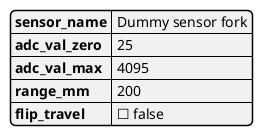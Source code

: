 @startjson Sensor Calibration JSON file
{
    "sensor_name": "Dummy sensor fork",
    "adc_val_zero": 25,
    "adc_val_max": 4095,
    "range_mm": 200,
    "flip_travel": false
}
@endjson

@startjson Bike data JSON file
{
    "bike_name": "Kavenz VHP16 nollak",
    "travel_fork_mm": 170,
    "travel_shock_mm": 65,
    "travel_rear_wheel_mm": 160,
    "head_angle_degree": 64,
    "frame_linkage_curve": "path_to_linkage_file"
}
@endjson

@startjson Travel Leverage Ratio
{
    "leverage_ratio_curve":
    [
        {
            "rear_wheel_mm": 0,
            "leverage_ratio": 2.88
        },
        {
            "rear_wheel_mm": 1,
            "leverage_ratio": 2.88
        },
        {
            "rear_wheel_mm": 10,
            "leverage_ratio": 2.82
        },
        {
            "rear_wheel_mm": 20,
            "leverage_ratio": 2.76
        }
    ]
}
@endjson

@startjson Travel Ratio
{
    "Travel_ratio_curve":
    [
        {
            "rear_wheel_mm": 0,
            "shock_mm": 0
        },
        {
            "rear_wheel_mm": 1,
            "shock_mm": 0.3
        },
        {
            "rear_wheel_mm": 10,
            "shock_mm": 3.5
        },
        {
            "rear_wheel_mm": 20,
            "shock_mm": 7.1
        }
    ]
}
@endjson